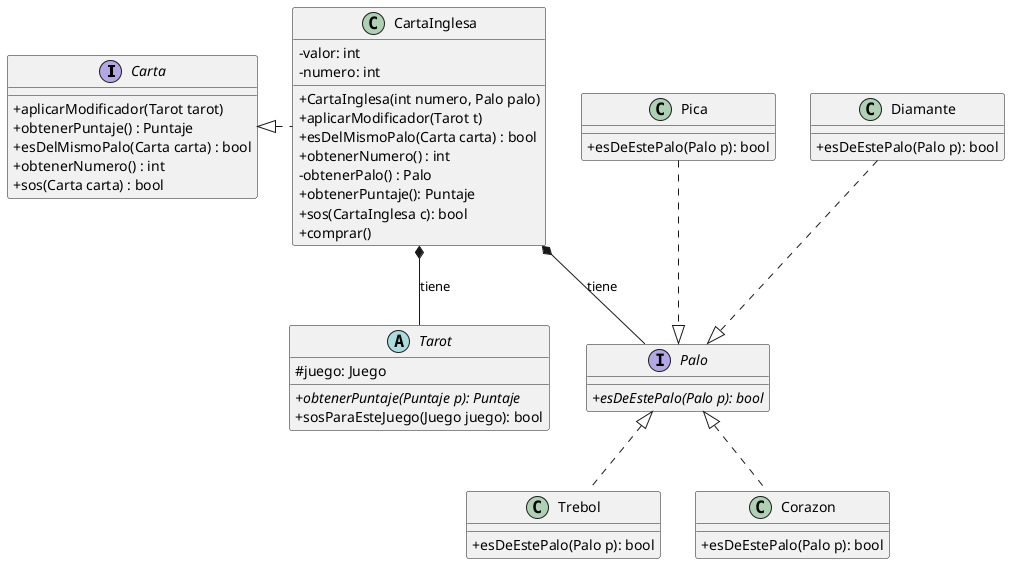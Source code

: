 @startuml Carta
skinparam classAttributeIconSize 0

interface Carta {
    +aplicarModificador(Tarot tarot)
    +obtenerPuntaje() : Puntaje
    +esDelMismoPalo(Carta carta) : bool
    +obtenerNumero() : int
    +sos(Carta carta) : bool
}

class CartaInglesa {
-valor: int
-numero: int
+CartaInglesa(int numero, Palo palo)
+aplicarModificador(Tarot t)
+esDelMismoPalo(Carta carta) : bool
+obtenerNumero() : int
-obtenerPalo() : Palo
+obtenerPuntaje(): Puntaje
+sos(CartaInglesa c): bool
+comprar()
}

abstract class Tarot{
#juego: Juego
+{abstract}obtenerPuntaje(Puntaje p): Puntaje
+sosParaEsteJuego(Juego juego): bool
}

CartaInglesa *-- Tarot :tiene

interface Palo {
+{abstract}esDeEstePalo(Palo p): bool
}

CartaInglesa *-- Palo :tiene

class Trebol {
+esDeEstePalo(Palo p): bool
}

class Corazon {
+esDeEstePalo(Palo p): bool
}

class Pica {
+esDeEstePalo(Palo p): bool
}

class Diamante {
+esDeEstePalo(Palo p): bool
}

Trebol .up.|> Palo
Corazon .up.|> Palo
Diamante .down.|> Palo
Pica .down.|> Palo
CartaInglesa .left.|> Carta

@enduml
